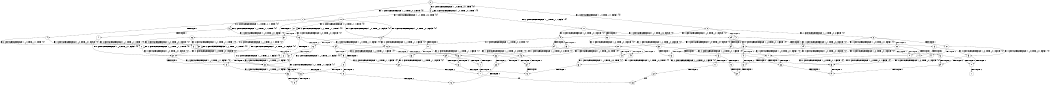digraph BCG {
size = "7, 10.5";
center = TRUE;
node [shape = circle];
0 [peripheries = 2];
0 -> 1 [label = "EX !1 !ATOMIC_EXCH_BRANCH (1, +1, TRUE, +0, 2, TRUE) !{0}"];
0 -> 2 [label = "EX !2 !ATOMIC_EXCH_BRANCH (1, +1, TRUE, +1, 1, FALSE) !{0}"];
0 -> 3 [label = "EX !0 !ATOMIC_EXCH_BRANCH (1, +0, TRUE, +0, 1, TRUE) !{0}"];
1 -> 4 [label = "TERMINATE !1"];
1 -> 5 [label = "EX !2 !ATOMIC_EXCH_BRANCH (1, +1, TRUE, +1, 1, TRUE) !{0}"];
1 -> 6 [label = "EX !0 !ATOMIC_EXCH_BRANCH (1, +0, TRUE, +0, 1, FALSE) !{0}"];
2 -> 7 [label = "TERMINATE !2"];
2 -> 8 [label = "EX !1 !ATOMIC_EXCH_BRANCH (1, +1, TRUE, +0, 2, FALSE) !{0}"];
2 -> 9 [label = "EX !0 !ATOMIC_EXCH_BRANCH (1, +0, TRUE, +0, 1, FALSE) !{0}"];
3 -> 10 [label = "EX !1 !ATOMIC_EXCH_BRANCH (1, +1, TRUE, +0, 2, TRUE) !{0}"];
3 -> 11 [label = "EX !2 !ATOMIC_EXCH_BRANCH (1, +1, TRUE, +1, 1, FALSE) !{0}"];
3 -> 3 [label = "EX !0 !ATOMIC_EXCH_BRANCH (1, +0, TRUE, +0, 1, TRUE) !{0}"];
4 -> 12 [label = "EX !2 !ATOMIC_EXCH_BRANCH (1, +1, TRUE, +1, 1, TRUE) !{0}"];
4 -> 13 [label = "EX !0 !ATOMIC_EXCH_BRANCH (1, +0, TRUE, +0, 1, FALSE) !{0}"];
5 -> 14 [label = "TERMINATE !1"];
5 -> 15 [label = "EX !0 !ATOMIC_EXCH_BRANCH (1, +0, TRUE, +0, 1, FALSE) !{0}"];
5 -> 5 [label = "EX !2 !ATOMIC_EXCH_BRANCH (1, +1, TRUE, +1, 1, TRUE) !{0}"];
6 -> 16 [label = "TERMINATE !1"];
6 -> 17 [label = "TERMINATE !0"];
6 -> 18 [label = "EX !2 !ATOMIC_EXCH_BRANCH (1, +1, TRUE, +1, 1, FALSE) !{0}"];
7 -> 19 [label = "EX !1 !ATOMIC_EXCH_BRANCH (1, +1, TRUE, +0, 2, FALSE) !{0}"];
7 -> 20 [label = "EX !0 !ATOMIC_EXCH_BRANCH (1, +0, TRUE, +0, 1, FALSE) !{0}"];
8 -> 21 [label = "TERMINATE !1"];
8 -> 22 [label = "TERMINATE !2"];
8 -> 23 [label = "EX !0 !ATOMIC_EXCH_BRANCH (1, +0, TRUE, +0, 1, FALSE) !{0}"];
9 -> 24 [label = "TERMINATE !2"];
9 -> 25 [label = "TERMINATE !0"];
9 -> 18 [label = "EX !1 !ATOMIC_EXCH_BRANCH (1, +1, TRUE, +0, 2, TRUE) !{0}"];
10 -> 26 [label = "TERMINATE !1"];
10 -> 27 [label = "EX !2 !ATOMIC_EXCH_BRANCH (1, +1, TRUE, +1, 1, TRUE) !{0}"];
10 -> 6 [label = "EX !0 !ATOMIC_EXCH_BRANCH (1, +0, TRUE, +0, 1, FALSE) !{0}"];
11 -> 28 [label = "TERMINATE !2"];
11 -> 29 [label = "EX !1 !ATOMIC_EXCH_BRANCH (1, +1, TRUE, +0, 2, FALSE) !{0}"];
11 -> 9 [label = "EX !0 !ATOMIC_EXCH_BRANCH (1, +0, TRUE, +0, 1, FALSE) !{0}"];
12 -> 30 [label = "EX !0 !ATOMIC_EXCH_BRANCH (1, +0, TRUE, +0, 1, FALSE) !{0}"];
12 -> 12 [label = "EX !2 !ATOMIC_EXCH_BRANCH (1, +1, TRUE, +1, 1, TRUE) !{0}"];
13 -> 31 [label = "TERMINATE !0"];
13 -> 32 [label = "EX !2 !ATOMIC_EXCH_BRANCH (1, +1, TRUE, +1, 1, FALSE) !{0}"];
14 -> 30 [label = "EX !0 !ATOMIC_EXCH_BRANCH (1, +0, TRUE, +0, 1, FALSE) !{0}"];
14 -> 12 [label = "EX !2 !ATOMIC_EXCH_BRANCH (1, +1, TRUE, +1, 1, TRUE) !{0}"];
15 -> 33 [label = "TERMINATE !1"];
15 -> 34 [label = "TERMINATE !0"];
15 -> 18 [label = "EX !2 !ATOMIC_EXCH_BRANCH (1, +1, TRUE, +1, 1, FALSE) !{0}"];
16 -> 31 [label = "TERMINATE !0"];
16 -> 32 [label = "EX !2 !ATOMIC_EXCH_BRANCH (1, +1, TRUE, +1, 1, FALSE) !{0}"];
17 -> 35 [label = "TERMINATE !1"];
17 -> 36 [label = "EX !2 !ATOMIC_EXCH_BRANCH (1, +1, TRUE, +1, 1, FALSE) !{1}"];
18 -> 37 [label = "TERMINATE !1"];
18 -> 38 [label = "TERMINATE !2"];
18 -> 39 [label = "TERMINATE !0"];
19 -> 40 [label = "TERMINATE !1"];
19 -> 41 [label = "EX !0 !ATOMIC_EXCH_BRANCH (1, +0, TRUE, +0, 1, FALSE) !{0}"];
20 -> 42 [label = "TERMINATE !0"];
20 -> 43 [label = "EX !1 !ATOMIC_EXCH_BRANCH (1, +1, TRUE, +0, 2, TRUE) !{0}"];
21 -> 44 [label = "TERMINATE !2"];
21 -> 45 [label = "EX !0 !ATOMIC_EXCH_BRANCH (1, +0, TRUE, +0, 1, FALSE) !{0}"];
22 -> 40 [label = "TERMINATE !1"];
22 -> 41 [label = "EX !0 !ATOMIC_EXCH_BRANCH (1, +0, TRUE, +0, 1, FALSE) !{0}"];
23 -> 46 [label = "TERMINATE !1"];
23 -> 47 [label = "TERMINATE !2"];
23 -> 48 [label = "TERMINATE !0"];
24 -> 42 [label = "TERMINATE !0"];
24 -> 43 [label = "EX !1 !ATOMIC_EXCH_BRANCH (1, +1, TRUE, +0, 2, TRUE) !{0}"];
25 -> 49 [label = "TERMINATE !2"];
25 -> 36 [label = "EX !1 !ATOMIC_EXCH_BRANCH (1, +1, TRUE, +0, 2, TRUE) !{1}"];
26 -> 50 [label = "EX !2 !ATOMIC_EXCH_BRANCH (1, +1, TRUE, +1, 1, TRUE) !{0}"];
26 -> 13 [label = "EX !0 !ATOMIC_EXCH_BRANCH (1, +0, TRUE, +0, 1, FALSE) !{0}"];
27 -> 51 [label = "TERMINATE !1"];
27 -> 27 [label = "EX !2 !ATOMIC_EXCH_BRANCH (1, +1, TRUE, +1, 1, TRUE) !{0}"];
27 -> 15 [label = "EX !0 !ATOMIC_EXCH_BRANCH (1, +0, TRUE, +0, 1, FALSE) !{0}"];
28 -> 52 [label = "EX !1 !ATOMIC_EXCH_BRANCH (1, +1, TRUE, +0, 2, FALSE) !{0}"];
28 -> 20 [label = "EX !0 !ATOMIC_EXCH_BRANCH (1, +0, TRUE, +0, 1, FALSE) !{0}"];
29 -> 53 [label = "TERMINATE !1"];
29 -> 54 [label = "TERMINATE !2"];
29 -> 23 [label = "EX !0 !ATOMIC_EXCH_BRANCH (1, +0, TRUE, +0, 1, FALSE) !{0}"];
30 -> 55 [label = "TERMINATE !0"];
30 -> 32 [label = "EX !2 !ATOMIC_EXCH_BRANCH (1, +1, TRUE, +1, 1, FALSE) !{0}"];
31 -> 56 [label = "EX !2 !ATOMIC_EXCH_BRANCH (1, +1, TRUE, +1, 1, FALSE) !{1}"];
32 -> 57 [label = "TERMINATE !2"];
32 -> 58 [label = "TERMINATE !0"];
33 -> 55 [label = "TERMINATE !0"];
33 -> 32 [label = "EX !2 !ATOMIC_EXCH_BRANCH (1, +1, TRUE, +1, 1, FALSE) !{0}"];
34 -> 59 [label = "TERMINATE !1"];
34 -> 36 [label = "EX !2 !ATOMIC_EXCH_BRANCH (1, +1, TRUE, +1, 1, FALSE) !{1}"];
35 -> 60 [label = "EX !2 !ATOMIC_EXCH_BRANCH (1, +1, TRUE, +1, 1, FALSE) !{2}"];
36 -> 61 [label = "TERMINATE !1"];
36 -> 62 [label = "TERMINATE !2"];
37 -> 57 [label = "TERMINATE !2"];
37 -> 58 [label = "TERMINATE !0"];
38 -> 63 [label = "TERMINATE !1"];
38 -> 64 [label = "TERMINATE !0"];
39 -> 61 [label = "TERMINATE !1"];
39 -> 62 [label = "TERMINATE !2"];
40 -> 65 [label = "EX !0 !ATOMIC_EXCH_BRANCH (1, +0, TRUE, +0, 1, FALSE) !{0}"];
41 -> 66 [label = "TERMINATE !1"];
41 -> 67 [label = "TERMINATE !0"];
42 -> 68 [label = "EX !1 !ATOMIC_EXCH_BRANCH (1, +1, TRUE, +0, 2, TRUE) !{1}"];
43 -> 63 [label = "TERMINATE !1"];
43 -> 64 [label = "TERMINATE !0"];
44 -> 65 [label = "EX !0 !ATOMIC_EXCH_BRANCH (1, +0, TRUE, +0, 1, FALSE) !{0}"];
45 -> 69 [label = "TERMINATE !2"];
45 -> 70 [label = "TERMINATE !0"];
46 -> 69 [label = "TERMINATE !2"];
46 -> 70 [label = "TERMINATE !0"];
47 -> 66 [label = "TERMINATE !1"];
47 -> 67 [label = "TERMINATE !0"];
48 -> 71 [label = "TERMINATE !1"];
48 -> 72 [label = "TERMINATE !2"];
49 -> 68 [label = "EX !1 !ATOMIC_EXCH_BRANCH (1, +1, TRUE, +0, 2, TRUE) !{1}"];
50 -> 50 [label = "EX !2 !ATOMIC_EXCH_BRANCH (1, +1, TRUE, +1, 1, TRUE) !{0}"];
50 -> 30 [label = "EX !0 !ATOMIC_EXCH_BRANCH (1, +0, TRUE, +0, 1, FALSE) !{0}"];
51 -> 50 [label = "EX !2 !ATOMIC_EXCH_BRANCH (1, +1, TRUE, +1, 1, TRUE) !{0}"];
51 -> 30 [label = "EX !0 !ATOMIC_EXCH_BRANCH (1, +0, TRUE, +0, 1, FALSE) !{0}"];
52 -> 73 [label = "TERMINATE !1"];
52 -> 41 [label = "EX !0 !ATOMIC_EXCH_BRANCH (1, +0, TRUE, +0, 1, FALSE) !{0}"];
53 -> 74 [label = "TERMINATE !2"];
53 -> 45 [label = "EX !0 !ATOMIC_EXCH_BRANCH (1, +0, TRUE, +0, 1, FALSE) !{0}"];
54 -> 73 [label = "TERMINATE !1"];
54 -> 41 [label = "EX !0 !ATOMIC_EXCH_BRANCH (1, +0, TRUE, +0, 1, FALSE) !{0}"];
55 -> 56 [label = "EX !2 !ATOMIC_EXCH_BRANCH (1, +1, TRUE, +1, 1, FALSE) !{1}"];
56 -> 75 [label = "TERMINATE !2"];
57 -> 76 [label = "TERMINATE !0"];
58 -> 75 [label = "TERMINATE !2"];
59 -> 60 [label = "EX !2 !ATOMIC_EXCH_BRANCH (1, +1, TRUE, +1, 1, FALSE) !{2}"];
60 -> 77 [label = "TERMINATE !2"];
61 -> 77 [label = "TERMINATE !2"];
62 -> 78 [label = "TERMINATE !1"];
63 -> 76 [label = "TERMINATE !0"];
64 -> 78 [label = "TERMINATE !1"];
65 -> 79 [label = "TERMINATE !0"];
66 -> 79 [label = "TERMINATE !0"];
67 -> 80 [label = "TERMINATE !1"];
68 -> 78 [label = "TERMINATE !1"];
69 -> 79 [label = "TERMINATE !0"];
70 -> 81 [label = "TERMINATE !2"];
71 -> 82 [label = "TERMINATE !2"];
72 -> 80 [label = "TERMINATE !1"];
73 -> 65 [label = "EX !0 !ATOMIC_EXCH_BRANCH (1, +0, TRUE, +0, 1, FALSE) !{0}"];
74 -> 65 [label = "EX !0 !ATOMIC_EXCH_BRANCH (1, +0, TRUE, +0, 1, FALSE) !{0}"];
77 -> 83 [label = "exit"];
82 -> 83 [label = "exit"];
}
